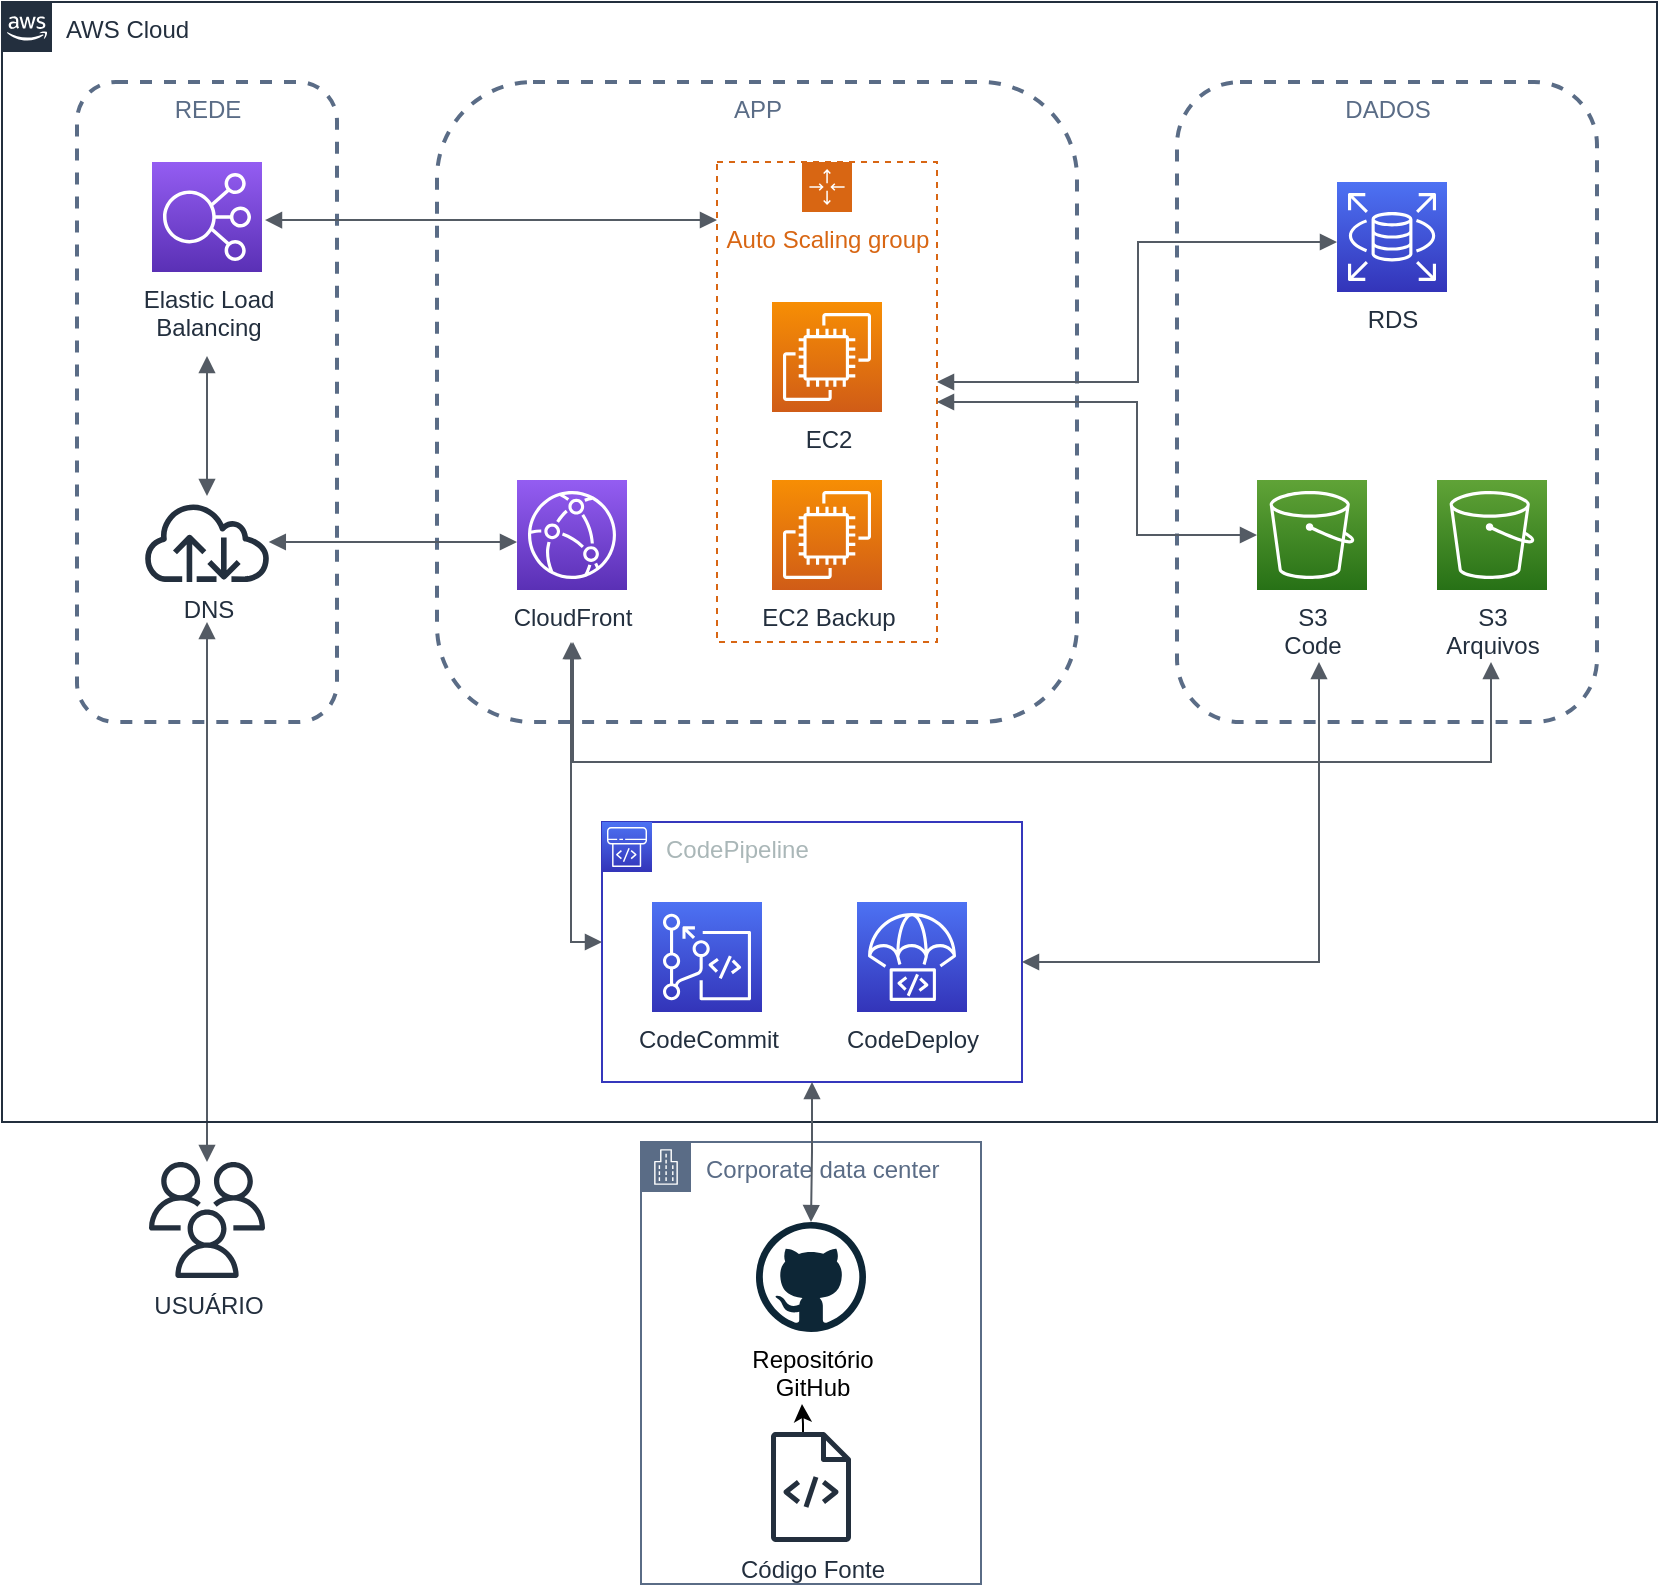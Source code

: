 <mxfile version="21.4.0" type="device">
  <diagram name="Página-1" id="A6x-f9Y-4f0eKWFaKeFF">
    <mxGraphModel dx="658" dy="454" grid="1" gridSize="10" guides="1" tooltips="1" connect="1" arrows="1" fold="1" page="1" pageScale="1" pageWidth="1169" pageHeight="827" math="0" shadow="0">
      <root>
        <mxCell id="0" />
        <mxCell id="1" parent="0" />
        <mxCell id="BavURsiblsrlNDab91G2-20" value="APP" style="fillColor=none;strokeColor=#5A6C86;verticalAlign=top;fontStyle=0;fontColor=#5A6C86;whiteSpace=wrap;html=1;rounded=1;strokeWidth=2;dashed=1;" parent="1" vertex="1">
          <mxGeometry x="387.5" y="69" width="320" height="320" as="geometry" />
        </mxCell>
        <mxCell id="BavURsiblsrlNDab91G2-15" value="" style="edgeStyle=orthogonalEdgeStyle;html=1;endArrow=block;elbow=vertical;startArrow=block;startFill=1;endFill=1;strokeColor=#545B64;rounded=0;entryX=0.5;entryY=1.5;entryDx=0;entryDy=0;entryPerimeter=0;" parent="1" source="BavURsiblsrlNDab91G2-5" target="BavURsiblsrlNDab91G2-14" edge="1">
          <mxGeometry width="100" relative="1" as="geometry">
            <mxPoint x="272.5" y="439" as="sourcePoint" />
            <mxPoint x="637.5" y="359" as="targetPoint" />
          </mxGeometry>
        </mxCell>
        <mxCell id="BavURsiblsrlNDab91G2-3" value="REDE" style="fillColor=none;strokeColor=#5A6C86;verticalAlign=top;fontStyle=0;fontColor=#5A6C86;whiteSpace=wrap;html=1;rounded=1;strokeWidth=2;dashed=1;" parent="1" vertex="1">
          <mxGeometry x="207.5" y="69" width="130" height="320" as="geometry" />
        </mxCell>
        <mxCell id="BavURsiblsrlNDab91G2-5" value="USUÁRIO" style="sketch=0;outlineConnect=0;fontColor=#232F3E;gradientColor=none;fillColor=#232F3D;strokeColor=none;dashed=0;verticalLabelPosition=bottom;verticalAlign=top;align=center;html=1;fontSize=12;fontStyle=0;aspect=fixed;pointerEvents=1;shape=mxgraph.aws4.users;" parent="1" vertex="1">
          <mxGeometry x="243.5" y="609" width="58" height="58" as="geometry" />
        </mxCell>
        <mxCell id="BavURsiblsrlNDab91G2-6" value="Auto Scaling group" style="points=[[0,0],[0.25,0],[0.5,0],[0.75,0],[1,0],[1,0.25],[1,0.5],[1,0.75],[1,1],[0.75,1],[0.5,1],[0.25,1],[0,1],[0,0.75],[0,0.5],[0,0.25]];outlineConnect=0;gradientColor=none;html=1;whiteSpace=wrap;fontSize=12;fontStyle=0;container=1;pointerEvents=0;collapsible=0;recursiveResize=0;shape=mxgraph.aws4.groupCenter;grIcon=mxgraph.aws4.group_auto_scaling_group;grStroke=1;strokeColor=#D86613;fillColor=none;verticalAlign=top;align=center;fontColor=#D86613;dashed=1;spacingTop=25;" parent="1" vertex="1">
          <mxGeometry x="527.5" y="109" width="110" height="240" as="geometry" />
        </mxCell>
        <mxCell id="BavURsiblsrlNDab91G2-7" value="EC2" style="sketch=0;points=[[0,0,0],[0.25,0,0],[0.5,0,0],[0.75,0,0],[1,0,0],[0,1,0],[0.25,1,0],[0.5,1,0],[0.75,1,0],[1,1,0],[0,0.25,0],[0,0.5,0],[0,0.75,0],[1,0.25,0],[1,0.5,0],[1,0.75,0]];outlineConnect=0;fontColor=#232F3E;gradientColor=#F78E04;gradientDirection=north;fillColor=#D05C17;strokeColor=#ffffff;dashed=0;verticalLabelPosition=bottom;verticalAlign=top;align=center;html=1;fontSize=12;fontStyle=0;aspect=fixed;shape=mxgraph.aws4.resourceIcon;resIcon=mxgraph.aws4.ec2;" parent="BavURsiblsrlNDab91G2-6" vertex="1">
          <mxGeometry x="27.5" y="70" width="55" height="55" as="geometry" />
        </mxCell>
        <mxCell id="BavURsiblsrlNDab91G2-21" value="EC2 Backup" style="sketch=0;points=[[0,0,0],[0.25,0,0],[0.5,0,0],[0.75,0,0],[1,0,0],[0,1,0],[0.25,1,0],[0.5,1,0],[0.75,1,0],[1,1,0],[0,0.25,0],[0,0.5,0],[0,0.75,0],[1,0.25,0],[1,0.5,0],[1,0.75,0]];outlineConnect=0;fontColor=#232F3E;gradientColor=#F78E04;gradientDirection=north;fillColor=#D05C17;strokeColor=#ffffff;dashed=0;verticalLabelPosition=bottom;verticalAlign=top;align=center;html=1;fontSize=12;fontStyle=0;aspect=fixed;shape=mxgraph.aws4.resourceIcon;resIcon=mxgraph.aws4.ec2;" parent="BavURsiblsrlNDab91G2-6" vertex="1">
          <mxGeometry x="27.5" y="159" width="55" height="55" as="geometry" />
        </mxCell>
        <mxCell id="BavURsiblsrlNDab91G2-11" value="" style="edgeStyle=orthogonalEdgeStyle;html=1;endArrow=block;elbow=vertical;startArrow=block;startFill=1;endFill=1;strokeColor=#545B64;rounded=0;" parent="1" target="BavURsiblsrlNDab91G2-6" edge="1">
          <mxGeometry width="100" relative="1" as="geometry">
            <mxPoint x="301.5" y="138.027" as="sourcePoint" />
            <mxPoint x="517.5" y="139" as="targetPoint" />
            <Array as="points">
              <mxPoint x="480" y="138" />
              <mxPoint x="480" y="138" />
            </Array>
          </mxGeometry>
        </mxCell>
        <mxCell id="BavURsiblsrlNDab91G2-14" value="DNS" style="sketch=0;outlineConnect=0;fontColor=#232F3E;gradientColor=none;fillColor=#232F3D;strokeColor=none;dashed=0;verticalLabelPosition=bottom;verticalAlign=top;align=center;html=1;fontSize=12;fontStyle=0;aspect=fixed;pointerEvents=1;shape=mxgraph.aws4.internet;" parent="1" vertex="1">
          <mxGeometry x="240" y="279" width="65" height="40" as="geometry" />
        </mxCell>
        <mxCell id="BavURsiblsrlNDab91G2-16" value="" style="edgeStyle=orthogonalEdgeStyle;html=1;endArrow=block;elbow=vertical;startArrow=block;startFill=1;endFill=1;strokeColor=#545B64;rounded=0;" parent="1" edge="1">
          <mxGeometry width="100" relative="1" as="geometry">
            <mxPoint x="272.5" y="276" as="sourcePoint" />
            <mxPoint x="272.5" y="206" as="targetPoint" />
            <Array as="points" />
          </mxGeometry>
        </mxCell>
        <mxCell id="BavURsiblsrlNDab91G2-17" value="" style="edgeStyle=orthogonalEdgeStyle;html=1;endArrow=block;elbow=vertical;startArrow=block;startFill=1;endFill=1;strokeColor=#545B64;rounded=0;" parent="1" source="BavURsiblsrlNDab91G2-18" target="BavURsiblsrlNDab91G2-14" edge="1">
          <mxGeometry width="100" relative="1" as="geometry">
            <mxPoint x="377.5" y="349" as="sourcePoint" />
            <mxPoint x="377.5" y="279" as="targetPoint" />
            <Array as="points">
              <mxPoint x="387.5" y="299" />
              <mxPoint x="387.5" y="299" />
            </Array>
          </mxGeometry>
        </mxCell>
        <mxCell id="BavURsiblsrlNDab91G2-18" value="CloudFront" style="sketch=0;points=[[0,0,0],[0.25,0,0],[0.5,0,0],[0.75,0,0],[1,0,0],[0,1,0],[0.25,1,0],[0.5,1,0],[0.75,1,0],[1,1,0],[0,0.25,0],[0,0.5,0],[0,0.75,0],[1,0.25,0],[1,0.5,0],[1,0.75,0]];outlineConnect=0;fontColor=#232F3E;gradientColor=#945DF2;gradientDirection=north;fillColor=#5A30B5;strokeColor=#ffffff;dashed=0;verticalLabelPosition=bottom;verticalAlign=top;align=center;html=1;fontSize=12;fontStyle=0;aspect=fixed;shape=mxgraph.aws4.resourceIcon;resIcon=mxgraph.aws4.cloudfront;" parent="1" vertex="1">
          <mxGeometry x="427.5" y="268" width="55" height="55" as="geometry" />
        </mxCell>
        <mxCell id="BavURsiblsrlNDab91G2-19" value="Elastic Load&lt;br&gt;Balancing" style="sketch=0;points=[[0,0,0],[0.25,0,0],[0.5,0,0],[0.75,0,0],[1,0,0],[0,1,0],[0.25,1,0],[0.5,1,0],[0.75,1,0],[1,1,0],[0,0.25,0],[0,0.5,0],[0,0.75,0],[1,0.25,0],[1,0.5,0],[1,0.75,0]];outlineConnect=0;fontColor=#232F3E;gradientColor=#945DF2;gradientDirection=north;fillColor=#5A30B5;strokeColor=#ffffff;dashed=0;verticalLabelPosition=bottom;verticalAlign=top;align=center;html=1;fontSize=12;fontStyle=0;aspect=fixed;shape=mxgraph.aws4.resourceIcon;resIcon=mxgraph.aws4.elastic_load_balancing;" parent="1" vertex="1">
          <mxGeometry x="245" y="109" width="55" height="55" as="geometry" />
        </mxCell>
        <mxCell id="BavURsiblsrlNDab91G2-24" value="DADOS" style="fillColor=none;strokeColor=#5A6C86;verticalAlign=top;fontStyle=0;fontColor=#5A6C86;whiteSpace=wrap;html=1;rounded=1;strokeWidth=2;dashed=1;" parent="1" vertex="1">
          <mxGeometry x="757.5" y="69" width="210" height="320" as="geometry" />
        </mxCell>
        <mxCell id="BavURsiblsrlNDab91G2-28" value="AWS Cloud" style="points=[[0,0],[0.25,0],[0.5,0],[0.75,0],[1,0],[1,0.25],[1,0.5],[1,0.75],[1,1],[0.75,1],[0.5,1],[0.25,1],[0,1],[0,0.75],[0,0.5],[0,0.25]];outlineConnect=0;gradientColor=none;html=1;whiteSpace=wrap;fontSize=12;fontStyle=0;container=1;pointerEvents=0;collapsible=0;recursiveResize=0;shape=mxgraph.aws4.group;grIcon=mxgraph.aws4.group_aws_cloud_alt;strokeColor=#232F3E;fillColor=none;verticalAlign=top;align=left;spacingLeft=30;fontColor=#232F3E;dashed=0;" parent="1" vertex="1">
          <mxGeometry x="170" y="29" width="827.5" height="560" as="geometry" />
        </mxCell>
        <mxCell id="BavURsiblsrlNDab91G2-30" value="CodePipeline" style="points=[[0,0],[0.25,0],[0.5,0],[0.75,0],[1,0],[1,0.25],[1,0.5],[1,0.75],[1,1],[0.75,1],[0.5,1],[0.25,1],[0,1],[0,0.75],[0,0.5],[0,0.25]];outlineConnect=0;gradientColor=none;html=1;whiteSpace=wrap;fontSize=12;fontStyle=0;container=1;pointerEvents=0;collapsible=0;recursiveResize=0;shape=mxgraph.aws4.group;grIcon=mxgraph.aws4.group_vpc;strokeColor=#3537bc;fillColor=none;verticalAlign=top;align=left;spacingLeft=30;fontColor=#AAB7B8;dashed=0;" parent="BavURsiblsrlNDab91G2-28" vertex="1">
          <mxGeometry x="300" y="410" width="210" height="130" as="geometry" />
        </mxCell>
        <mxCell id="BavURsiblsrlNDab91G2-25" value="" style="sketch=0;points=[[0,0,0],[0.25,0,0],[0.5,0,0],[0.75,0,0],[1,0,0],[0,1,0],[0.25,1,0],[0.5,1,0],[0.75,1,0],[1,1,0],[0,0.25,0],[0,0.5,0],[0,0.75,0],[1,0.25,0],[1,0.5,0],[1,0.75,0]];outlineConnect=0;fontColor=#232F3E;gradientColor=#4D72F3;gradientDirection=north;fillColor=#3334B9;strokeColor=#ffffff;dashed=0;verticalLabelPosition=bottom;verticalAlign=top;align=center;html=1;fontSize=12;fontStyle=0;aspect=fixed;shape=mxgraph.aws4.resourceIcon;resIcon=mxgraph.aws4.codepipeline;" parent="BavURsiblsrlNDab91G2-30" vertex="1">
          <mxGeometry width="25" height="25" as="geometry" />
        </mxCell>
        <mxCell id="BavURsiblsrlNDab91G2-26" value="CodeCommit" style="sketch=0;points=[[0,0,0],[0.25,0,0],[0.5,0,0],[0.75,0,0],[1,0,0],[0,1,0],[0.25,1,0],[0.5,1,0],[0.75,1,0],[1,1,0],[0,0.25,0],[0,0.5,0],[0,0.75,0],[1,0.25,0],[1,0.5,0],[1,0.75,0]];outlineConnect=0;fontColor=#232F3E;gradientColor=#4D72F3;gradientDirection=north;fillColor=#3334B9;strokeColor=#ffffff;dashed=0;verticalLabelPosition=bottom;verticalAlign=top;align=center;html=1;fontSize=12;fontStyle=0;aspect=fixed;shape=mxgraph.aws4.resourceIcon;resIcon=mxgraph.aws4.codecommit;" parent="BavURsiblsrlNDab91G2-30" vertex="1">
          <mxGeometry x="25" y="40" width="55" height="55" as="geometry" />
        </mxCell>
        <mxCell id="BavURsiblsrlNDab91G2-27" value="CodeDeploy" style="sketch=0;points=[[0,0,0],[0.25,0,0],[0.5,0,0],[0.75,0,0],[1,0,0],[0,1,0],[0.25,1,0],[0.5,1,0],[0.75,1,0],[1,1,0],[0,0.25,0],[0,0.5,0],[0,0.75,0],[1,0.25,0],[1,0.5,0],[1,0.75,0]];outlineConnect=0;fontColor=#232F3E;gradientColor=#4D72F3;gradientDirection=north;fillColor=#3334B9;strokeColor=#ffffff;dashed=0;verticalLabelPosition=bottom;verticalAlign=top;align=center;html=1;fontSize=12;fontStyle=0;aspect=fixed;shape=mxgraph.aws4.resourceIcon;resIcon=mxgraph.aws4.codedeploy;" parent="BavURsiblsrlNDab91G2-30" vertex="1">
          <mxGeometry x="127.5" y="40" width="55" height="55" as="geometry" />
        </mxCell>
        <mxCell id="BavURsiblsrlNDab91G2-31" value="RDS" style="sketch=0;points=[[0,0,0],[0.25,0,0],[0.5,0,0],[0.75,0,0],[1,0,0],[0,1,0],[0.25,1,0],[0.5,1,0],[0.75,1,0],[1,1,0],[0,0.25,0],[0,0.5,0],[0,0.75,0],[1,0.25,0],[1,0.5,0],[1,0.75,0]];outlineConnect=0;fontColor=#232F3E;gradientColor=#4D72F3;gradientDirection=north;fillColor=#3334B9;strokeColor=#ffffff;dashed=0;verticalLabelPosition=bottom;verticalAlign=top;align=center;html=1;fontSize=12;fontStyle=0;aspect=fixed;shape=mxgraph.aws4.resourceIcon;resIcon=mxgraph.aws4.rds;" parent="BavURsiblsrlNDab91G2-28" vertex="1">
          <mxGeometry x="667.5" y="90" width="55" height="55" as="geometry" />
        </mxCell>
        <mxCell id="BavURsiblsrlNDab91G2-32" value="S3&lt;br&gt;Code" style="sketch=0;points=[[0,0,0],[0.25,0,0],[0.5,0,0],[0.75,0,0],[1,0,0],[0,1,0],[0.25,1,0],[0.5,1,0],[0.75,1,0],[1,1,0],[0,0.25,0],[0,0.5,0],[0,0.75,0],[1,0.25,0],[1,0.5,0],[1,0.75,0]];outlineConnect=0;fontColor=#232F3E;gradientColor=#60A337;gradientDirection=north;fillColor=#277116;strokeColor=#ffffff;dashed=0;verticalLabelPosition=bottom;verticalAlign=top;align=center;html=1;fontSize=12;fontStyle=0;aspect=fixed;shape=mxgraph.aws4.resourceIcon;resIcon=mxgraph.aws4.s3;" parent="BavURsiblsrlNDab91G2-28" vertex="1">
          <mxGeometry x="627.5" y="239" width="55" height="55" as="geometry" />
        </mxCell>
        <mxCell id="BavURsiblsrlNDab91G2-33" value="S3&lt;br&gt;Arquivos" style="sketch=0;points=[[0,0,0],[0.25,0,0],[0.5,0,0],[0.75,0,0],[1,0,0],[0,1,0],[0.25,1,0],[0.5,1,0],[0.75,1,0],[1,1,0],[0,0.25,0],[0,0.5,0],[0,0.75,0],[1,0.25,0],[1,0.5,0],[1,0.75,0]];outlineConnect=0;fontColor=#232F3E;gradientColor=#60A337;gradientDirection=north;fillColor=#277116;strokeColor=#ffffff;dashed=0;verticalLabelPosition=bottom;verticalAlign=top;align=center;html=1;fontSize=12;fontStyle=0;aspect=fixed;shape=mxgraph.aws4.resourceIcon;resIcon=mxgraph.aws4.s3;" parent="BavURsiblsrlNDab91G2-28" vertex="1">
          <mxGeometry x="717.5" y="239" width="55" height="55" as="geometry" />
        </mxCell>
        <mxCell id="BavURsiblsrlNDab91G2-40" value="" style="edgeStyle=orthogonalEdgeStyle;html=1;endArrow=block;elbow=vertical;startArrow=block;startFill=1;endFill=1;strokeColor=#545B64;rounded=0;" parent="BavURsiblsrlNDab91G2-28" target="BavURsiblsrlNDab91G2-30" edge="1">
          <mxGeometry width="100" relative="1" as="geometry">
            <mxPoint x="658.5" y="330" as="sourcePoint" />
            <mxPoint x="187.5" y="420" as="targetPoint" />
            <Array as="points">
              <mxPoint x="659" y="480" />
            </Array>
          </mxGeometry>
        </mxCell>
        <mxCell id="BavURsiblsrlNDab91G2-42" value="" style="edgeStyle=orthogonalEdgeStyle;html=1;endArrow=block;elbow=vertical;startArrow=block;startFill=1;endFill=1;strokeColor=#545B64;rounded=0;" parent="BavURsiblsrlNDab91G2-28" source="BavURsiblsrlNDab91G2-31" edge="1">
          <mxGeometry width="100" relative="1" as="geometry">
            <mxPoint x="627.5" y="237.96" as="sourcePoint" />
            <mxPoint x="467.5" y="190" as="targetPoint" />
            <Array as="points">
              <mxPoint x="568" y="120" />
              <mxPoint x="568" y="190" />
              <mxPoint x="468" y="190" />
            </Array>
          </mxGeometry>
        </mxCell>
        <mxCell id="BavURsiblsrlNDab91G2-29" value="Corporate data center" style="points=[[0,0],[0.25,0],[0.5,0],[0.75,0],[1,0],[1,0.25],[1,0.5],[1,0.75],[1,1],[0.75,1],[0.5,1],[0.25,1],[0,1],[0,0.75],[0,0.5],[0,0.25]];outlineConnect=0;gradientColor=none;html=1;whiteSpace=wrap;fontSize=12;fontStyle=0;container=1;pointerEvents=0;collapsible=0;recursiveResize=0;shape=mxgraph.aws4.group;grIcon=mxgraph.aws4.group_corporate_data_center;strokeColor=#5A6C86;fillColor=none;verticalAlign=top;align=left;spacingLeft=30;fontColor=#5A6C86;dashed=0;" parent="1" vertex="1">
          <mxGeometry x="489.5" y="599" width="170" height="221" as="geometry" />
        </mxCell>
        <mxCell id="BavURsiblsrlNDab91G2-45" style="edgeStyle=orthogonalEdgeStyle;rounded=0;orthogonalLoop=1;jettySize=auto;html=1;" parent="BavURsiblsrlNDab91G2-29" source="BavURsiblsrlNDab91G2-13" edge="1">
          <mxGeometry relative="1" as="geometry">
            <mxPoint x="80.5" y="131" as="targetPoint" />
            <Array as="points">
              <mxPoint x="81" y="141" />
              <mxPoint x="81" y="141" />
            </Array>
          </mxGeometry>
        </mxCell>
        <mxCell id="BavURsiblsrlNDab91G2-13" value="Código Fonte" style="sketch=0;outlineConnect=0;fontColor=#232F3E;gradientColor=none;fillColor=#232F3D;strokeColor=none;dashed=0;verticalLabelPosition=bottom;verticalAlign=top;align=center;html=1;fontSize=12;fontStyle=0;aspect=fixed;pointerEvents=1;shape=mxgraph.aws4.source_code;" parent="BavURsiblsrlNDab91G2-29" vertex="1">
          <mxGeometry x="64.9" y="145" width="40.2" height="55" as="geometry" />
        </mxCell>
        <mxCell id="BavURsiblsrlNDab91G2-44" value="Repositório&lt;br&gt;GitHub" style="dashed=0;outlineConnect=0;html=1;align=center;labelPosition=center;verticalLabelPosition=bottom;verticalAlign=top;shape=mxgraph.weblogos.github" parent="BavURsiblsrlNDab91G2-29" vertex="1">
          <mxGeometry x="57.5" y="40" width="55" height="55" as="geometry" />
        </mxCell>
        <mxCell id="BavURsiblsrlNDab91G2-36" value="" style="edgeStyle=orthogonalEdgeStyle;html=1;endArrow=block;elbow=vertical;startArrow=block;startFill=1;endFill=1;strokeColor=#545B64;rounded=0;" parent="1" edge="1">
          <mxGeometry width="100" relative="1" as="geometry">
            <mxPoint x="914.5" y="359" as="sourcePoint" />
            <mxPoint x="455.5" y="349" as="targetPoint" />
            <Array as="points">
              <mxPoint x="914.5" y="359" />
              <mxPoint x="914.5" y="409" />
              <mxPoint x="455.5" y="409" />
            </Array>
          </mxGeometry>
        </mxCell>
        <mxCell id="BavURsiblsrlNDab91G2-41" value="" style="edgeStyle=orthogonalEdgeStyle;html=1;endArrow=block;elbow=vertical;startArrow=block;startFill=1;endFill=1;strokeColor=#545B64;rounded=0;exitX=0;exitY=0.5;exitDx=0;exitDy=0;exitPerimeter=0;" parent="1" source="BavURsiblsrlNDab91G2-32" target="BavURsiblsrlNDab91G2-6" edge="1">
          <mxGeometry width="100" relative="1" as="geometry">
            <mxPoint x="756" y="268" as="sourcePoint" />
            <mxPoint x="607.5" y="418" as="targetPoint" />
            <Array as="points">
              <mxPoint x="737.5" y="296" />
              <mxPoint x="737.5" y="229" />
            </Array>
          </mxGeometry>
        </mxCell>
        <mxCell id="BavURsiblsrlNDab91G2-43" value="" style="edgeStyle=orthogonalEdgeStyle;html=1;endArrow=block;elbow=vertical;startArrow=block;startFill=1;endFill=1;strokeColor=#545B64;rounded=0;" parent="1" source="BavURsiblsrlNDab91G2-30" edge="1">
          <mxGeometry width="100" relative="1" as="geometry">
            <mxPoint x="924.5" y="369" as="sourcePoint" />
            <mxPoint x="454.5" y="349" as="targetPoint" />
            <Array as="points">
              <mxPoint x="454.5" y="499" />
            </Array>
          </mxGeometry>
        </mxCell>
        <mxCell id="BavURsiblsrlNDab91G2-46" value="" style="edgeStyle=orthogonalEdgeStyle;html=1;endArrow=block;elbow=vertical;startArrow=block;startFill=1;endFill=1;strokeColor=#545B64;rounded=0;" parent="1" source="BavURsiblsrlNDab91G2-30" target="BavURsiblsrlNDab91G2-44" edge="1">
          <mxGeometry width="100" relative="1" as="geometry">
            <mxPoint x="736" y="479" as="sourcePoint" />
            <mxPoint x="587.5" y="629" as="targetPoint" />
            <Array as="points" />
          </mxGeometry>
        </mxCell>
      </root>
    </mxGraphModel>
  </diagram>
</mxfile>

